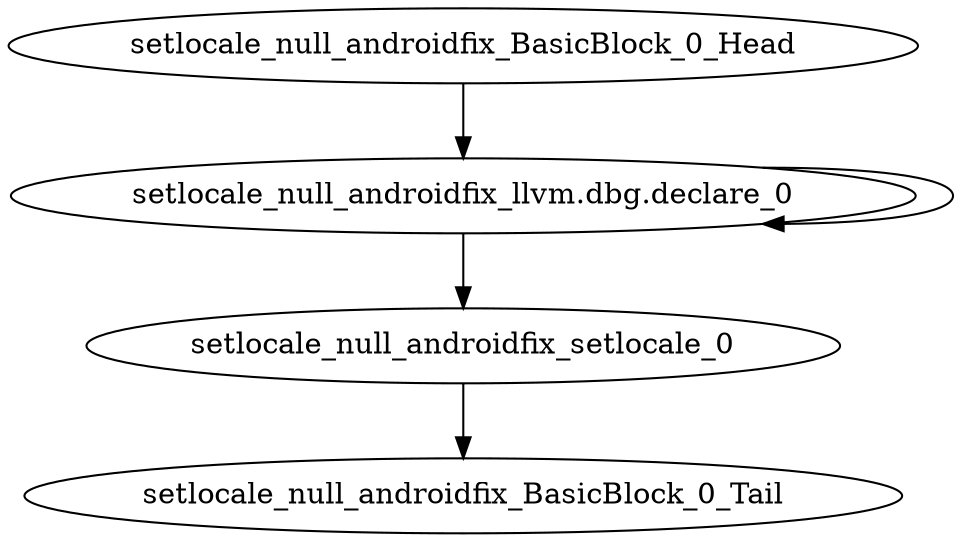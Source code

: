 digraph G {
    "setlocale_null_androidfix_setlocale_0" -> "setlocale_null_androidfix_BasicBlock_0_Tail"
    "setlocale_null_androidfix_llvm.dbg.declare_0" -> "setlocale_null_androidfix_setlocale_0"
    "setlocale_null_androidfix_llvm.dbg.declare_0" -> "setlocale_null_androidfix_llvm.dbg.declare_0"
    "setlocale_null_androidfix_BasicBlock_0_Head" -> "setlocale_null_androidfix_llvm.dbg.declare_0"
}
